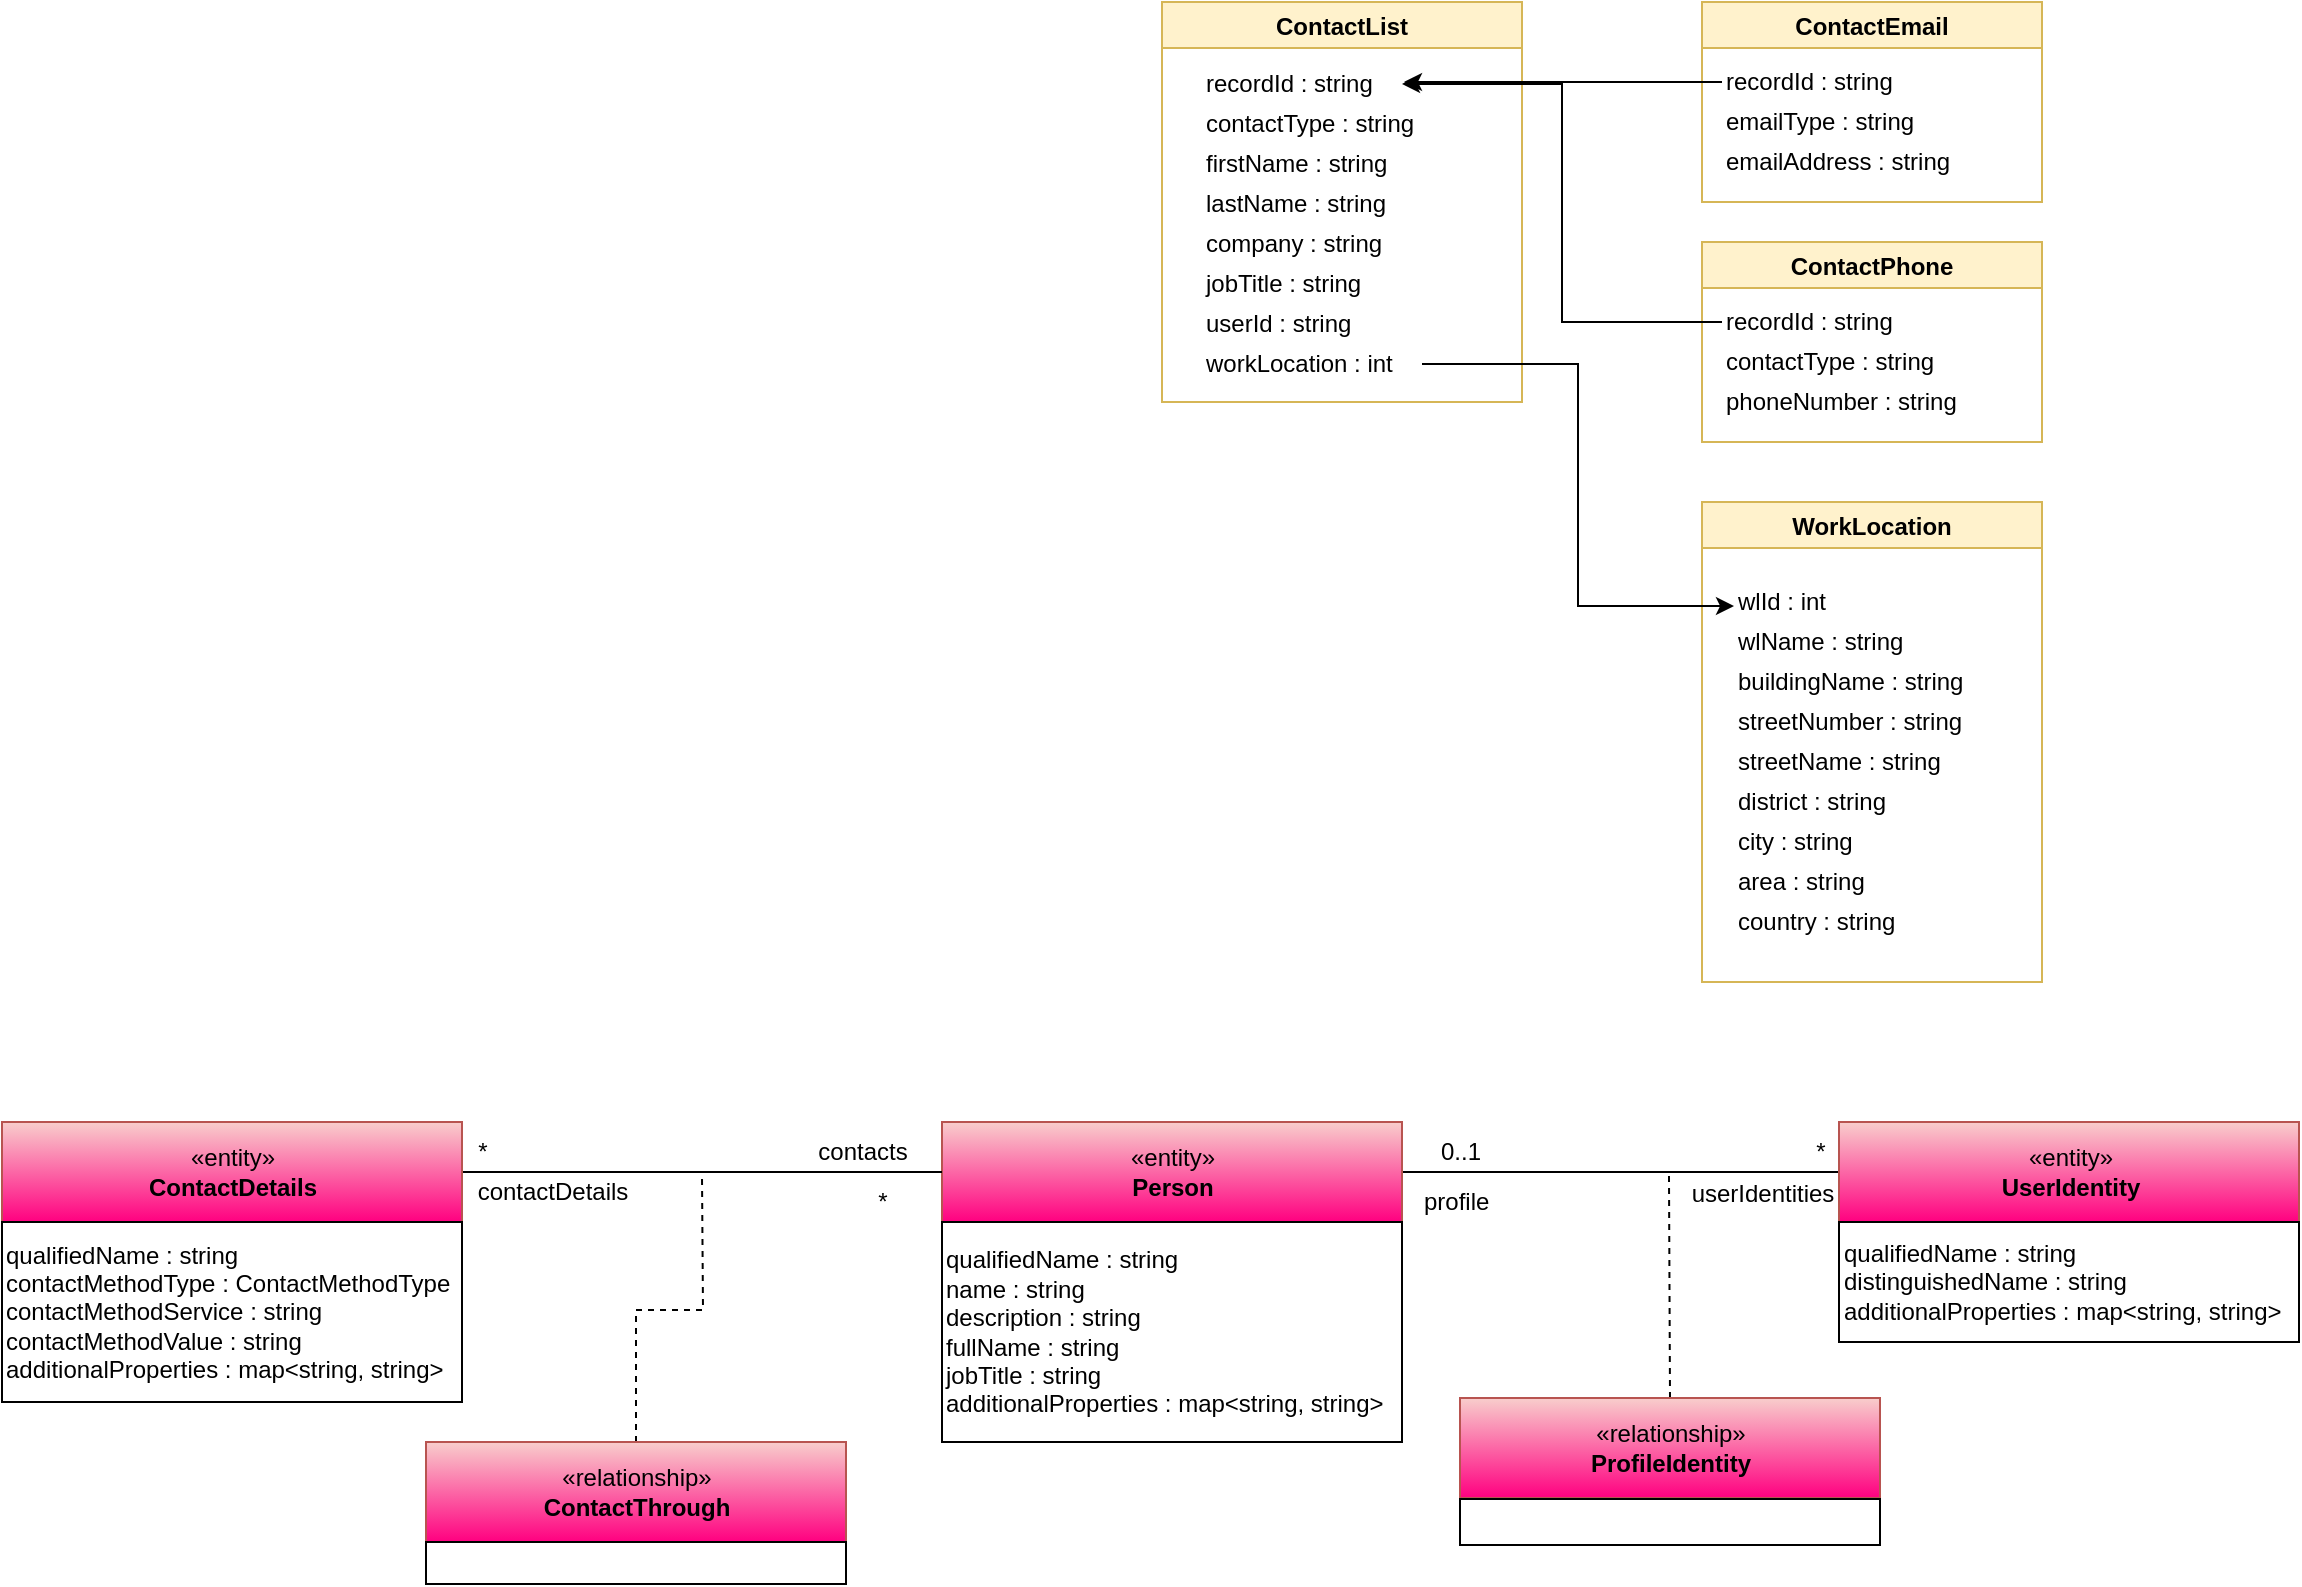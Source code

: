 <mxfile version="15.4.0" type="device" pages="2"><diagram id="Nk8Z5lZGjfjJakl70Hsz" name="data-model"><mxGraphModel dx="1933" dy="775" grid="1" gridSize="10" guides="1" tooltips="1" connect="1" arrows="1" fold="1" page="1" pageScale="1" pageWidth="827" pageHeight="1169" math="0" shadow="0"><root><mxCell id="0"/><mxCell id="1" parent="0"/><mxCell id="oKgSirrJXR7zZyVfzpSg-1" value="ContactList" style="swimlane;fillColor=#fff2cc;strokeColor=#d6b656;" vertex="1" parent="1"><mxGeometry x="190" y="180" width="180" height="200" as="geometry"/></mxCell><mxCell id="oKgSirrJXR7zZyVfzpSg-9" value="recordId : string" style="text;html=1;align=left;verticalAlign=middle;resizable=0;points=[];autosize=1;strokeColor=none;fillColor=none;" vertex="1" parent="oKgSirrJXR7zZyVfzpSg-1"><mxGeometry x="20" y="31" width="100" height="20" as="geometry"/></mxCell><mxCell id="oKgSirrJXR7zZyVfzpSg-10" value="contactType : string" style="text;html=1;align=left;verticalAlign=middle;resizable=0;points=[];autosize=1;strokeColor=none;fillColor=none;" vertex="1" parent="oKgSirrJXR7zZyVfzpSg-1"><mxGeometry x="20" y="51" width="120" height="20" as="geometry"/></mxCell><mxCell id="oKgSirrJXR7zZyVfzpSg-11" value="firstName : string" style="text;html=1;align=left;verticalAlign=middle;resizable=0;points=[];autosize=1;strokeColor=none;fillColor=none;" vertex="1" parent="oKgSirrJXR7zZyVfzpSg-1"><mxGeometry x="20" y="71" width="110" height="20" as="geometry"/></mxCell><mxCell id="oKgSirrJXR7zZyVfzpSg-12" value="lastName : string" style="text;html=1;align=left;verticalAlign=middle;resizable=0;points=[];autosize=1;strokeColor=none;fillColor=none;" vertex="1" parent="oKgSirrJXR7zZyVfzpSg-1"><mxGeometry x="20" y="91" width="110" height="20" as="geometry"/></mxCell><mxCell id="oKgSirrJXR7zZyVfzpSg-13" value="company : string" style="text;html=1;align=left;verticalAlign=middle;resizable=0;points=[];autosize=1;strokeColor=none;fillColor=none;" vertex="1" parent="oKgSirrJXR7zZyVfzpSg-1"><mxGeometry x="20" y="111" width="100" height="20" as="geometry"/></mxCell><mxCell id="oKgSirrJXR7zZyVfzpSg-14" value="jobTitle : string" style="text;html=1;align=left;verticalAlign=middle;resizable=0;points=[];autosize=1;strokeColor=none;fillColor=none;" vertex="1" parent="oKgSirrJXR7zZyVfzpSg-1"><mxGeometry x="20" y="131" width="90" height="20" as="geometry"/></mxCell><mxCell id="oKgSirrJXR7zZyVfzpSg-15" value="workLocation : int" style="text;html=1;align=left;verticalAlign=middle;resizable=0;points=[];autosize=1;strokeColor=none;fillColor=none;" vertex="1" parent="oKgSirrJXR7zZyVfzpSg-1"><mxGeometry x="20" y="171" width="110" height="20" as="geometry"/></mxCell><mxCell id="G80W-I3RoInS6GC9M0aJ-1" value="userId : string" style="text;html=1;align=left;verticalAlign=middle;resizable=0;points=[];autosize=1;strokeColor=none;fillColor=none;" vertex="1" parent="oKgSirrJXR7zZyVfzpSg-1"><mxGeometry x="20" y="151" width="90" height="20" as="geometry"/></mxCell><mxCell id="oKgSirrJXR7zZyVfzpSg-16" value="ContactEmail" style="swimlane;align=center;fillColor=#fff2cc;strokeColor=#d6b656;" vertex="1" parent="1"><mxGeometry x="460" y="180" width="170" height="100" as="geometry"/></mxCell><mxCell id="oKgSirrJXR7zZyVfzpSg-2" value="recordId : string" style="text;html=1;align=left;verticalAlign=middle;resizable=0;points=[];autosize=1;strokeColor=none;fillColor=none;" vertex="1" parent="oKgSirrJXR7zZyVfzpSg-16"><mxGeometry x="10" y="30" width="100" height="20" as="geometry"/></mxCell><mxCell id="oKgSirrJXR7zZyVfzpSg-3" value="emailType : string" style="text;html=1;align=left;verticalAlign=middle;resizable=0;points=[];autosize=1;strokeColor=none;fillColor=none;" vertex="1" parent="oKgSirrJXR7zZyVfzpSg-16"><mxGeometry x="10" y="50" width="110" height="20" as="geometry"/></mxCell><mxCell id="oKgSirrJXR7zZyVfzpSg-4" value="emailAddress : string" style="text;html=1;align=left;verticalAlign=middle;resizable=0;points=[];autosize=1;strokeColor=none;fillColor=none;" vertex="1" parent="oKgSirrJXR7zZyVfzpSg-16"><mxGeometry x="10" y="70" width="130" height="20" as="geometry"/></mxCell><mxCell id="oKgSirrJXR7zZyVfzpSg-17" value="ContactPhone" style="swimlane;align=center;fillColor=#fff2cc;strokeColor=#d6b656;" vertex="1" parent="1"><mxGeometry x="460" y="300" width="170" height="100" as="geometry"/></mxCell><mxCell id="oKgSirrJXR7zZyVfzpSg-18" value="recordId : string" style="text;html=1;align=left;verticalAlign=middle;resizable=0;points=[];autosize=1;strokeColor=none;fillColor=none;" vertex="1" parent="oKgSirrJXR7zZyVfzpSg-17"><mxGeometry x="10" y="30" width="100" height="20" as="geometry"/></mxCell><mxCell id="oKgSirrJXR7zZyVfzpSg-19" value="contactType : string" style="text;html=1;align=left;verticalAlign=middle;resizable=0;points=[];autosize=1;strokeColor=none;fillColor=none;" vertex="1" parent="oKgSirrJXR7zZyVfzpSg-17"><mxGeometry x="10" y="50" width="120" height="20" as="geometry"/></mxCell><mxCell id="oKgSirrJXR7zZyVfzpSg-20" value="phoneNumber : string" style="text;html=1;align=left;verticalAlign=middle;resizable=0;points=[];autosize=1;strokeColor=none;fillColor=none;" vertex="1" parent="oKgSirrJXR7zZyVfzpSg-17"><mxGeometry x="10" y="70" width="130" height="20" as="geometry"/></mxCell><mxCell id="oKgSirrJXR7zZyVfzpSg-21" value="WorkLocation" style="swimlane;align=center;fillColor=#fff2cc;strokeColor=#d6b656;" vertex="1" parent="1"><mxGeometry x="460" y="430" width="170" height="240" as="geometry"/></mxCell><mxCell id="oKgSirrJXR7zZyVfzpSg-5" value="buildingName : string" style="text;html=1;align=left;verticalAlign=middle;resizable=0;points=[];autosize=1;strokeColor=none;fillColor=none;" vertex="1" parent="oKgSirrJXR7zZyVfzpSg-21"><mxGeometry x="16" y="80" width="130" height="20" as="geometry"/></mxCell><mxCell id="oKgSirrJXR7zZyVfzpSg-6" value="streetNumber : string" style="text;html=1;align=left;verticalAlign=middle;resizable=0;points=[];autosize=1;strokeColor=none;fillColor=none;" vertex="1" parent="oKgSirrJXR7zZyVfzpSg-21"><mxGeometry x="16" y="100" width="130" height="20" as="geometry"/></mxCell><mxCell id="oKgSirrJXR7zZyVfzpSg-7" value="streetName : string" style="text;html=1;align=left;verticalAlign=middle;resizable=0;points=[];autosize=1;strokeColor=none;fillColor=none;" vertex="1" parent="oKgSirrJXR7zZyVfzpSg-21"><mxGeometry x="16" y="120" width="120" height="20" as="geometry"/></mxCell><mxCell id="oKgSirrJXR7zZyVfzpSg-8" value="district : string" style="text;html=1;align=left;verticalAlign=middle;resizable=0;points=[];autosize=1;strokeColor=none;fillColor=none;" vertex="1" parent="oKgSirrJXR7zZyVfzpSg-21"><mxGeometry x="16" y="140" width="90" height="20" as="geometry"/></mxCell><mxCell id="oKgSirrJXR7zZyVfzpSg-22" value="wlId : int" style="text;html=1;align=left;verticalAlign=middle;resizable=0;points=[];autosize=1;strokeColor=none;fillColor=none;" vertex="1" parent="oKgSirrJXR7zZyVfzpSg-21"><mxGeometry x="16" y="40" width="60" height="20" as="geometry"/></mxCell><mxCell id="oKgSirrJXR7zZyVfzpSg-23" value="wlName : string" style="text;html=1;align=left;verticalAlign=middle;resizable=0;points=[];autosize=1;strokeColor=none;fillColor=none;" vertex="1" parent="oKgSirrJXR7zZyVfzpSg-21"><mxGeometry x="16" y="60" width="100" height="20" as="geometry"/></mxCell><mxCell id="oKgSirrJXR7zZyVfzpSg-24" value="city : string" style="text;html=1;align=left;verticalAlign=middle;resizable=0;points=[];autosize=1;strokeColor=none;fillColor=none;" vertex="1" parent="oKgSirrJXR7zZyVfzpSg-21"><mxGeometry x="16" y="160" width="70" height="20" as="geometry"/></mxCell><mxCell id="oKgSirrJXR7zZyVfzpSg-25" value="area : string" style="text;html=1;align=left;verticalAlign=middle;resizable=0;points=[];autosize=1;strokeColor=none;fillColor=none;" vertex="1" parent="oKgSirrJXR7zZyVfzpSg-21"><mxGeometry x="16" y="180" width="80" height="20" as="geometry"/></mxCell><mxCell id="oKgSirrJXR7zZyVfzpSg-26" value="country : string" style="text;html=1;align=left;verticalAlign=middle;resizable=0;points=[];autosize=1;strokeColor=none;fillColor=none;" vertex="1" parent="oKgSirrJXR7zZyVfzpSg-21"><mxGeometry x="16" y="200" width="90" height="20" as="geometry"/></mxCell><mxCell id="oKgSirrJXR7zZyVfzpSg-27" style="edgeStyle=orthogonalEdgeStyle;rounded=0;orthogonalLoop=1;jettySize=auto;html=1;entryX=0;entryY=0.6;entryDx=0;entryDy=0;entryPerimeter=0;" edge="1" parent="1" source="oKgSirrJXR7zZyVfzpSg-15" target="oKgSirrJXR7zZyVfzpSg-22"><mxGeometry relative="1" as="geometry"/></mxCell><mxCell id="oKgSirrJXR7zZyVfzpSg-28" style="edgeStyle=orthogonalEdgeStyle;rounded=0;orthogonalLoop=1;jettySize=auto;html=1;entryX=1.01;entryY=0.45;entryDx=0;entryDy=0;entryPerimeter=0;" edge="1" parent="1" source="oKgSirrJXR7zZyVfzpSg-18" target="oKgSirrJXR7zZyVfzpSg-9"><mxGeometry relative="1" as="geometry"/></mxCell><mxCell id="oKgSirrJXR7zZyVfzpSg-29" style="edgeStyle=orthogonalEdgeStyle;rounded=0;orthogonalLoop=1;jettySize=auto;html=1;" edge="1" parent="1" source="oKgSirrJXR7zZyVfzpSg-2" target="oKgSirrJXR7zZyVfzpSg-9"><mxGeometry relative="1" as="geometry"/></mxCell><mxCell id="G80W-I3RoInS6GC9M0aJ-2" style="edgeStyle=orthogonalEdgeStyle;rounded=0;html=1;exitX=1;exitY=0.5;entryX=0;entryY=0.5;endArrow=none;endFill=0;jettySize=auto;orthogonalLoop=1;" edge="1" parent="1" source="G80W-I3RoInS6GC9M0aJ-3" target="G80W-I3RoInS6GC9M0aJ-5"><mxGeometry relative="1" as="geometry"/></mxCell><mxCell id="G80W-I3RoInS6GC9M0aJ-3" value="«entity»&lt;br&gt;&lt;b&gt;Person&lt;/b&gt;" style="html=1;strokeColor=#b85450;align=center;fillColor=#f8cecc;gradientColor=#FF0080;" vertex="1" parent="1"><mxGeometry x="80" y="740" width="230" height="50" as="geometry"/></mxCell><mxCell id="G80W-I3RoInS6GC9M0aJ-4" value="qualifiedName : string&lt;br&gt;name : string&lt;br&gt;description : string&lt;br&gt;fullName : string&lt;br&gt;jobTitle : string&lt;br&gt;additionalProperties : map&amp;lt;string, string&amp;gt;" style="rounded=0;whiteSpace=wrap;html=1;align=left;" vertex="1" parent="1"><mxGeometry x="80" y="790" width="230" height="110" as="geometry"/></mxCell><mxCell id="G80W-I3RoInS6GC9M0aJ-5" value="«entity»&lt;br&gt;&lt;b&gt;UserIdentity&lt;/b&gt;" style="html=1;strokeColor=#b85450;align=center;fillColor=#f8cecc;gradientColor=#FF0080;" vertex="1" parent="1"><mxGeometry x="528.5" y="740" width="230" height="50" as="geometry"/></mxCell><mxCell id="G80W-I3RoInS6GC9M0aJ-6" value="qualifiedName : string&lt;br&gt;distinguishedName : string&lt;br&gt;additionalProperties : map&amp;lt;string, string&amp;gt;" style="rounded=0;whiteSpace=wrap;html=1;align=left;" vertex="1" parent="1"><mxGeometry x="528.5" y="790" width="230" height="60" as="geometry"/></mxCell><mxCell id="G80W-I3RoInS6GC9M0aJ-7" style="edgeStyle=orthogonalEdgeStyle;rounded=0;html=1;exitX=0.5;exitY=0;endArrow=none;endFill=0;jettySize=auto;orthogonalLoop=1;dashed=1;exitDx=0;exitDy=0;" edge="1" parent="1" source="G80W-I3RoInS6GC9M0aJ-8"><mxGeometry relative="1" as="geometry"><mxPoint x="443.5" y="767" as="targetPoint"/></mxGeometry></mxCell><mxCell id="G80W-I3RoInS6GC9M0aJ-8" value="«relationship»&lt;br&gt;&lt;b&gt;ProfileIdentity&lt;/b&gt;" style="html=1;strokeColor=#b85450;align=center;fillColor=#f8cecc;gradientColor=#FF0080;" vertex="1" parent="1"><mxGeometry x="339" y="878" width="210" height="50" as="geometry"/></mxCell><mxCell id="G80W-I3RoInS6GC9M0aJ-9" value="" style="rounded=0;whiteSpace=wrap;html=1;strokeColor=#000000;gradientColor=#ffffff;align=left;" vertex="1" parent="1"><mxGeometry x="339" y="928.5" width="210" height="23" as="geometry"/></mxCell><mxCell id="G80W-I3RoInS6GC9M0aJ-10" value="*" style="text;html=1;resizable=0;points=[];autosize=1;align=center;verticalAlign=top;spacingTop=-4;" vertex="1" parent="1"><mxGeometry x="508.5" y="745" width="20" height="20" as="geometry"/></mxCell><mxCell id="G80W-I3RoInS6GC9M0aJ-11" value="0..1" style="text;html=1;resizable=0;points=[];autosize=1;align=center;verticalAlign=top;spacingTop=-4;" vertex="1" parent="1"><mxGeometry x="319" y="745" width="40" height="20" as="geometry"/></mxCell><mxCell id="G80W-I3RoInS6GC9M0aJ-12" value="userIdentities" style="text;html=1;resizable=0;points=[];autosize=1;align=center;verticalAlign=top;spacingTop=-4;" vertex="1" parent="1"><mxGeometry x="444.5" y="766" width="90" height="20" as="geometry"/></mxCell><mxCell id="G80W-I3RoInS6GC9M0aJ-13" value="profile" style="text;html=1;resizable=0;points=[];autosize=1;align=left;verticalAlign=top;spacingTop=-4;" vertex="1" parent="1"><mxGeometry x="319" y="770" width="50" height="20" as="geometry"/></mxCell><mxCell id="lSZPRvFp-c1P_AkLERhc-1" style="edgeStyle=orthogonalEdgeStyle;rounded=0;html=1;endArrow=none;endFill=0;jettySize=auto;orthogonalLoop=1;" edge="1" parent="1" target="lSZPRvFp-c1P_AkLERhc-2" source="G80W-I3RoInS6GC9M0aJ-3"><mxGeometry relative="1" as="geometry"><mxPoint x="15" y="765" as="sourcePoint"/></mxGeometry></mxCell><mxCell id="lSZPRvFp-c1P_AkLERhc-2" value="«entity»&lt;br&gt;&lt;b&gt;ContactDetails&lt;/b&gt;" style="html=1;strokeColor=#b85450;align=center;fillColor=#f8cecc;gradientColor=#FF0080;" vertex="1" parent="1"><mxGeometry x="-390" y="740" width="230" height="50" as="geometry"/></mxCell><mxCell id="lSZPRvFp-c1P_AkLERhc-3" value="qualifiedName : string&lt;br&gt;contactMethodType : ContactMethodType&lt;br&gt;contactMethodService : string&lt;br&gt;contactMethodValue : string&lt;br&gt;additionalProperties : map&amp;lt;string, string&amp;gt;" style="rounded=0;whiteSpace=wrap;html=1;align=left;" vertex="1" parent="1"><mxGeometry x="-390" y="790" width="230" height="90" as="geometry"/></mxCell><mxCell id="lSZPRvFp-c1P_AkLERhc-4" style="edgeStyle=orthogonalEdgeStyle;rounded=0;html=1;endArrow=none;endFill=0;jettySize=auto;orthogonalLoop=1;dashed=1;" edge="1" parent="1" source="lSZPRvFp-c1P_AkLERhc-5"><mxGeometry relative="1" as="geometry"><mxPoint x="-40" y="767" as="targetPoint"/></mxGeometry></mxCell><mxCell id="lSZPRvFp-c1P_AkLERhc-5" value="«relationship»&lt;br&gt;&lt;b&gt;ContactThrough&lt;/b&gt;" style="html=1;strokeColor=#b85450;align=center;fillColor=#f8cecc;gradientColor=#FF0080;" vertex="1" parent="1"><mxGeometry x="-178" y="900" width="210" height="50" as="geometry"/></mxCell><mxCell id="lSZPRvFp-c1P_AkLERhc-6" value="" style="rounded=0;whiteSpace=wrap;html=1;strokeColor=#000000;gradientColor=#ffffff;align=left;" vertex="1" parent="1"><mxGeometry x="-178" y="950" width="210" height="21" as="geometry"/></mxCell><mxCell id="lSZPRvFp-c1P_AkLERhc-7" value="*" style="text;html=1;resizable=0;points=[];autosize=1;align=center;verticalAlign=top;spacingTop=-4;" vertex="1" parent="1"><mxGeometry x="40" y="770" width="20" height="20" as="geometry"/></mxCell><mxCell id="lSZPRvFp-c1P_AkLERhc-8" value="*" style="text;html=1;resizable=0;points=[];autosize=1;align=center;verticalAlign=top;spacingTop=-4;" vertex="1" parent="1"><mxGeometry x="-160" y="745" width="20" height="20" as="geometry"/></mxCell><mxCell id="lSZPRvFp-c1P_AkLERhc-9" value="contacts" style="text;html=1;resizable=0;points=[];autosize=1;align=center;verticalAlign=top;spacingTop=-4;" vertex="1" parent="1"><mxGeometry x="10" y="745" width="60" height="20" as="geometry"/></mxCell><mxCell id="lSZPRvFp-c1P_AkLERhc-10" value="contactDetails" style="text;html=1;resizable=0;points=[];autosize=1;align=center;verticalAlign=top;spacingTop=-4;" vertex="1" parent="1"><mxGeometry x="-160" y="765" width="90" height="20" as="geometry"/></mxCell></root></mxGraphModel></diagram><diagram id="rPMdyazYXu0A193D_eWH" name="system"><mxGraphModel dx="1106" dy="775" grid="1" gridSize="10" guides="1" tooltips="1" connect="1" arrows="1" fold="1" page="1" pageScale="1" pageWidth="827" pageHeight="1169" math="0" shadow="0"><root><mxCell id="iQC7BcM0dS7fOSanQ2X7-0"/><mxCell id="iQC7BcM0dS7fOSanQ2X7-1" parent="iQC7BcM0dS7fOSanQ2X7-0"/><mxCell id="6SzrgHZ5IL0BySmzPQoX-0" style="edgeStyle=orthogonalEdgeStyle;rounded=0;orthogonalLoop=1;jettySize=auto;html=1;entryX=0.5;entryY=0;entryDx=0;entryDy=0;entryPerimeter=0;" edge="1" parent="iQC7BcM0dS7fOSanQ2X7-1" source="6SzrgHZ5IL0BySmzPQoX-2" target="6SzrgHZ5IL0BySmzPQoX-11"><mxGeometry relative="1" as="geometry"/></mxCell><mxCell id="6SzrgHZ5IL0BySmzPQoX-2" value="Company Directory&lt;br&gt;(cocopages)" style="rounded=0;whiteSpace=wrap;html=1;align=center;fillColor=#fff2cc;strokeColor=#d6b656;" vertex="1" parent="iQC7BcM0dS7fOSanQ2X7-1"><mxGeometry x="150" y="250" width="120" height="60" as="geometry"/></mxCell><mxCell id="6SzrgHZ5IL0BySmzPQoX-3" value="Coco Employee" style="shape=umlActor;verticalLabelPosition=bottom;verticalAlign=top;html=1;outlineConnect=0;" vertex="1" parent="iQC7BcM0dS7fOSanQ2X7-1"><mxGeometry x="195" y="80" width="30" height="60" as="geometry"/></mxCell><mxCell id="6SzrgHZ5IL0BySmzPQoX-4" value="" style="group" vertex="1" connectable="0" parent="iQC7BcM0dS7fOSanQ2X7-1"><mxGeometry x="172.5" y="170" width="75" height="50" as="geometry"/></mxCell><mxCell id="6SzrgHZ5IL0BySmzPQoX-5" value="" style="rounded=1;whiteSpace=wrap;html=1;align=left;fillColor=#fff2cc;strokeColor=#d6b656;" vertex="1" parent="6SzrgHZ5IL0BySmzPQoX-4"><mxGeometry width="75" height="37.5" as="geometry"/></mxCell><mxCell id="6SzrgHZ5IL0BySmzPQoX-6" value="" style="shape=trapezoid;perimeter=trapezoidPerimeter;whiteSpace=wrap;html=1;fixedSize=1;align=left;fillColor=#fff2cc;strokeColor=#d6b656;" vertex="1" parent="6SzrgHZ5IL0BySmzPQoX-4"><mxGeometry y="37.5" width="75" height="12.5" as="geometry"/></mxCell><mxCell id="6SzrgHZ5IL0BySmzPQoX-7" value="" style="rounded=1;whiteSpace=wrap;html=1;align=center;" vertex="1" parent="6SzrgHZ5IL0BySmzPQoX-4"><mxGeometry x="12.5" y="3.75" width="50" height="30" as="geometry"/></mxCell><mxCell id="6SzrgHZ5IL0BySmzPQoX-8" style="edgeStyle=orthogonalEdgeStyle;rounded=0;orthogonalLoop=1;jettySize=auto;html=1;" edge="1" parent="iQC7BcM0dS7fOSanQ2X7-1" source="6SzrgHZ5IL0BySmzPQoX-6"><mxGeometry relative="1" as="geometry"><mxPoint x="210" y="250" as="targetPoint"/></mxGeometry></mxCell><mxCell id="6SzrgHZ5IL0BySmzPQoX-11" value="cocopages&lt;br&gt;database" style="shape=cylinder3;whiteSpace=wrap;html=1;boundedLbl=1;backgroundOutline=1;size=7;align=center;fillColor=#fff2cc;strokeColor=#d6b656;" vertex="1" parent="iQC7BcM0dS7fOSanQ2X7-1"><mxGeometry x="170" y="350" width="80" height="50" as="geometry"/></mxCell></root></mxGraphModel></diagram></mxfile>